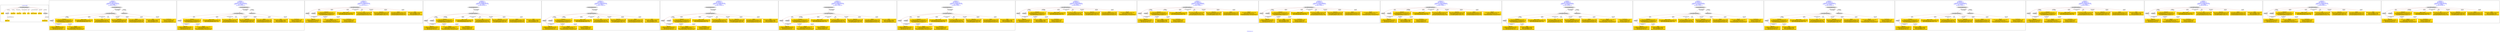 digraph n0 {
fontcolor="blue"
remincross="true"
label="s29-gilcrease.csv"
subgraph cluster_0 {
label="1-correct model"
n2[style="filled",color="white",fillcolor="lightgray",label="CulturalHeritageObject1"];
n3[shape="plaintext",style="filled",fillcolor="gold",label="Dated"];
n4[style="filled",color="white",fillcolor="lightgray",label="Person1"];
n5[shape="plaintext",style="filled",fillcolor="gold",label="Description"];
n6[shape="plaintext",style="filled",fillcolor="gold",label="Dimensions"];
n7[shape="plaintext",style="filled",fillcolor="gold",label="Medium"];
n8[shape="plaintext",style="filled",fillcolor="gold",label="Title"];
n9[shape="plaintext",style="filled",fillcolor="gold",label="Object Number"];
n10[shape="plaintext",style="filled",fillcolor="gold",label="ObjectID"];
n11[style="filled",color="white",fillcolor="lightgray",label="Concept1"];
n12[shape="plaintext",style="filled",fillcolor="gold",label="Alpha Sort"];
n13[shape="plaintext",style="filled",fillcolor="gold",label="Classification"];
}
subgraph cluster_1 {
label="candidate 0\nlink coherence:1.0\nnode coherence:1.0\nconfidence:0.4680115019920293\nmapping score:0.6004482784417875\ncost:11.99965\n-precision:0.67-recall:0.73"
n15[style="filled",color="white",fillcolor="lightgray",label="CulturalHeritageObject1"];
n16[style="filled",color="white",fillcolor="lightgray",label="Person1"];
n17[style="filled",color="white",fillcolor="lightgray",label="EuropeanaAggregation1"];
n18[style="filled",color="white",fillcolor="lightgray",label="WebResource1"];
n19[shape="plaintext",style="filled",fillcolor="gold",label="Dimensions\n[CulturalHeritageObject,extent,0.673]\n[CulturalHeritageObject,accessionNumber,0.157]\n[CulturalHeritageObject,description,0.101]\n[CulturalHeritageObject,medium,0.07]"];
n20[shape="plaintext",style="filled",fillcolor="gold",label="Object Number\n[CulturalHeritageObject,accessionNumber,0.548]\n[CulturalHeritageObject,extent,0.313]\n[Person,biographicalInformation,0.138]"];
n21[shape="plaintext",style="filled",fillcolor="gold",label="Alpha Sort\n[Person,nameOfThePerson,0.491]\n[CulturalHeritageObject,provenance,0.175]\n[Document,classLink,0.173]\n[CulturalHeritageObject,description,0.162]"];
n22[shape="plaintext",style="filled",fillcolor="gold",label="Title\n[CulturalHeritageObject,description,0.393]\n[CulturalHeritageObject,title,0.281]\n[Person,biographicalInformation,0.245]\n[CulturalHeritageObject,provenance,0.082]"];
n23[shape="plaintext",style="filled",fillcolor="gold",label="Description\n[CulturalHeritageObject,description,0.433]\n[Person,biographicalInformation,0.241]\n[CulturalHeritageObject,title,0.208]\n[CulturalHeritageObject,medium,0.118]"];
n24[shape="plaintext",style="filled",fillcolor="gold",label="ObjectID\n[CulturalHeritageObject,created,0.394]\n[Person,dateOfDeath,0.274]\n[CulturalHeritageObject,accessionNumber,0.24]\n[CulturalHeritageObject,description,0.092]"];
n25[shape="plaintext",style="filled",fillcolor="gold",label="Classification\n[WebResource,classLink,0.339]\n[Concept,prefLabel,0.236]\n[Document,classLink,0.221]\n[Person,biographicalInformation,0.204]"];
n26[shape="plaintext",style="filled",fillcolor="gold",label="Medium\n[CulturalHeritageObject,medium,0.784]\n[CulturalHeritageObject,description,0.101]\n[Person,biographicalInformation,0.06]\n[CulturalHeritageObject,provenance,0.055]"];
n27[shape="plaintext",style="filled",fillcolor="gold",label="Dated\n[CulturalHeritageObject,created,0.39]\n[Person,dateOfBirth,0.269]\n[Person,dateOfDeath,0.249]\n[Person,biographicalInformation,0.093]"];
}
subgraph cluster_2 {
label="candidate 1\nlink coherence:1.0\nnode coherence:1.0\nconfidence:0.4680115019920293\nmapping score:0.6004482784417875\ncost:11.99978\n-precision:0.58-recall:0.64"
n29[style="filled",color="white",fillcolor="lightgray",label="CulturalHeritageObject1"];
n30[style="filled",color="white",fillcolor="lightgray",label="Person2"];
n31[style="filled",color="white",fillcolor="lightgray",label="EuropeanaAggregation1"];
n32[style="filled",color="white",fillcolor="lightgray",label="WebResource1"];
n33[shape="plaintext",style="filled",fillcolor="gold",label="Dimensions\n[CulturalHeritageObject,extent,0.673]\n[CulturalHeritageObject,accessionNumber,0.157]\n[CulturalHeritageObject,description,0.101]\n[CulturalHeritageObject,medium,0.07]"];
n34[shape="plaintext",style="filled",fillcolor="gold",label="Object Number\n[CulturalHeritageObject,accessionNumber,0.548]\n[CulturalHeritageObject,extent,0.313]\n[Person,biographicalInformation,0.138]"];
n35[shape="plaintext",style="filled",fillcolor="gold",label="Title\n[CulturalHeritageObject,description,0.393]\n[CulturalHeritageObject,title,0.281]\n[Person,biographicalInformation,0.245]\n[CulturalHeritageObject,provenance,0.082]"];
n36[shape="plaintext",style="filled",fillcolor="gold",label="Description\n[CulturalHeritageObject,description,0.433]\n[Person,biographicalInformation,0.241]\n[CulturalHeritageObject,title,0.208]\n[CulturalHeritageObject,medium,0.118]"];
n37[shape="plaintext",style="filled",fillcolor="gold",label="Alpha Sort\n[Person,nameOfThePerson,0.491]\n[CulturalHeritageObject,provenance,0.175]\n[Document,classLink,0.173]\n[CulturalHeritageObject,description,0.162]"];
n38[shape="plaintext",style="filled",fillcolor="gold",label="ObjectID\n[CulturalHeritageObject,created,0.394]\n[Person,dateOfDeath,0.274]\n[CulturalHeritageObject,accessionNumber,0.24]\n[CulturalHeritageObject,description,0.092]"];
n39[shape="plaintext",style="filled",fillcolor="gold",label="Classification\n[WebResource,classLink,0.339]\n[Concept,prefLabel,0.236]\n[Document,classLink,0.221]\n[Person,biographicalInformation,0.204]"];
n40[shape="plaintext",style="filled",fillcolor="gold",label="Medium\n[CulturalHeritageObject,medium,0.784]\n[CulturalHeritageObject,description,0.101]\n[Person,biographicalInformation,0.06]\n[CulturalHeritageObject,provenance,0.055]"];
n41[shape="plaintext",style="filled",fillcolor="gold",label="Dated\n[CulturalHeritageObject,created,0.39]\n[Person,dateOfBirth,0.269]\n[Person,dateOfDeath,0.249]\n[Person,biographicalInformation,0.093]"];
}
subgraph cluster_3 {
label="candidate 10\nlink coherence:1.0\nnode coherence:1.0\nconfidence:0.4565686179397938\nmapping score:0.596633983757709\ncost:11.0\n-precision:0.73-recall:0.73"
n43[style="filled",color="white",fillcolor="lightgray",label="CulturalHeritageObject1"];
n44[style="filled",color="white",fillcolor="lightgray",label="Person2"];
n45[style="filled",color="white",fillcolor="lightgray",label="Concept2"];
n46[shape="plaintext",style="filled",fillcolor="gold",label="Dimensions\n[CulturalHeritageObject,extent,0.673]\n[CulturalHeritageObject,accessionNumber,0.157]\n[CulturalHeritageObject,description,0.101]\n[CulturalHeritageObject,medium,0.07]"];
n47[shape="plaintext",style="filled",fillcolor="gold",label="Object Number\n[CulturalHeritageObject,accessionNumber,0.548]\n[CulturalHeritageObject,extent,0.313]\n[Person,biographicalInformation,0.138]"];
n48[shape="plaintext",style="filled",fillcolor="gold",label="Title\n[CulturalHeritageObject,description,0.393]\n[CulturalHeritageObject,title,0.281]\n[Person,biographicalInformation,0.245]\n[CulturalHeritageObject,provenance,0.082]"];
n49[shape="plaintext",style="filled",fillcolor="gold",label="Description\n[CulturalHeritageObject,description,0.433]\n[Person,biographicalInformation,0.241]\n[CulturalHeritageObject,title,0.208]\n[CulturalHeritageObject,medium,0.118]"];
n50[shape="plaintext",style="filled",fillcolor="gold",label="Alpha Sort\n[Person,nameOfThePerson,0.491]\n[CulturalHeritageObject,provenance,0.175]\n[Document,classLink,0.173]\n[CulturalHeritageObject,description,0.162]"];
n51[shape="plaintext",style="filled",fillcolor="gold",label="ObjectID\n[CulturalHeritageObject,created,0.394]\n[Person,dateOfDeath,0.274]\n[CulturalHeritageObject,accessionNumber,0.24]\n[CulturalHeritageObject,description,0.092]"];
n52[shape="plaintext",style="filled",fillcolor="gold",label="Medium\n[CulturalHeritageObject,medium,0.784]\n[CulturalHeritageObject,description,0.101]\n[Person,biographicalInformation,0.06]\n[CulturalHeritageObject,provenance,0.055]"];
n53[shape="plaintext",style="filled",fillcolor="gold",label="Dated\n[CulturalHeritageObject,created,0.39]\n[Person,dateOfBirth,0.269]\n[Person,dateOfDeath,0.249]\n[Person,biographicalInformation,0.093]"];
n54[shape="plaintext",style="filled",fillcolor="gold",label="Classification\n[WebResource,classLink,0.339]\n[Concept,prefLabel,0.236]\n[Document,classLink,0.221]\n[Person,biographicalInformation,0.204]"];
}
subgraph cluster_4 {
label="candidate 11\nlink coherence:1.0\nnode coherence:1.0\nconfidence:0.4565686179397938\nmapping score:0.596633983757709\ncost:11.99972\n-precision:0.83-recall:0.91"
n56[style="filled",color="white",fillcolor="lightgray",label="CulturalHeritageObject1"];
n57[style="filled",color="white",fillcolor="lightgray",label="Person1"];
n58[style="filled",color="white",fillcolor="lightgray",label="Concept1"];
n59[style="filled",color="white",fillcolor="lightgray",label="EuropeanaAggregation1"];
n60[shape="plaintext",style="filled",fillcolor="gold",label="Dimensions\n[CulturalHeritageObject,extent,0.673]\n[CulturalHeritageObject,accessionNumber,0.157]\n[CulturalHeritageObject,description,0.101]\n[CulturalHeritageObject,medium,0.07]"];
n61[shape="plaintext",style="filled",fillcolor="gold",label="Object Number\n[CulturalHeritageObject,accessionNumber,0.548]\n[CulturalHeritageObject,extent,0.313]\n[Person,biographicalInformation,0.138]"];
n62[shape="plaintext",style="filled",fillcolor="gold",label="Classification\n[WebResource,classLink,0.339]\n[Concept,prefLabel,0.236]\n[Document,classLink,0.221]\n[Person,biographicalInformation,0.204]"];
n63[shape="plaintext",style="filled",fillcolor="gold",label="Alpha Sort\n[Person,nameOfThePerson,0.491]\n[CulturalHeritageObject,provenance,0.175]\n[Document,classLink,0.173]\n[CulturalHeritageObject,description,0.162]"];
n64[shape="plaintext",style="filled",fillcolor="gold",label="Title\n[CulturalHeritageObject,description,0.393]\n[CulturalHeritageObject,title,0.281]\n[Person,biographicalInformation,0.245]\n[CulturalHeritageObject,provenance,0.082]"];
n65[shape="plaintext",style="filled",fillcolor="gold",label="Description\n[CulturalHeritageObject,description,0.433]\n[Person,biographicalInformation,0.241]\n[CulturalHeritageObject,title,0.208]\n[CulturalHeritageObject,medium,0.118]"];
n66[shape="plaintext",style="filled",fillcolor="gold",label="ObjectID\n[CulturalHeritageObject,created,0.394]\n[Person,dateOfDeath,0.274]\n[CulturalHeritageObject,accessionNumber,0.24]\n[CulturalHeritageObject,description,0.092]"];
n67[shape="plaintext",style="filled",fillcolor="gold",label="Medium\n[CulturalHeritageObject,medium,0.784]\n[CulturalHeritageObject,description,0.101]\n[Person,biographicalInformation,0.06]\n[CulturalHeritageObject,provenance,0.055]"];
n68[shape="plaintext",style="filled",fillcolor="gold",label="Dated\n[CulturalHeritageObject,created,0.39]\n[Person,dateOfBirth,0.269]\n[Person,dateOfDeath,0.249]\n[Person,biographicalInformation,0.093]"];
}
subgraph cluster_5 {
label="candidate 12\nlink coherence:1.0\nnode coherence:1.0\nconfidence:0.4565686179397938\nmapping score:0.596633983757709\ncost:11.99974\n-precision:0.75-recall:0.82"
n70[style="filled",color="white",fillcolor="lightgray",label="CulturalHeritageObject1"];
n71[style="filled",color="white",fillcolor="lightgray",label="Person1"];
n72[style="filled",color="white",fillcolor="lightgray",label="Concept1"];
n73[style="filled",color="white",fillcolor="lightgray",label="EuropeanaAggregation1"];
n74[shape="plaintext",style="filled",fillcolor="gold",label="Dimensions\n[CulturalHeritageObject,extent,0.673]\n[CulturalHeritageObject,accessionNumber,0.157]\n[CulturalHeritageObject,description,0.101]\n[CulturalHeritageObject,medium,0.07]"];
n75[shape="plaintext",style="filled",fillcolor="gold",label="Object Number\n[CulturalHeritageObject,accessionNumber,0.548]\n[CulturalHeritageObject,extent,0.313]\n[Person,biographicalInformation,0.138]"];
n76[shape="plaintext",style="filled",fillcolor="gold",label="Classification\n[WebResource,classLink,0.339]\n[Concept,prefLabel,0.236]\n[Document,classLink,0.221]\n[Person,biographicalInformation,0.204]"];
n77[shape="plaintext",style="filled",fillcolor="gold",label="Alpha Sort\n[Person,nameOfThePerson,0.491]\n[CulturalHeritageObject,provenance,0.175]\n[Document,classLink,0.173]\n[CulturalHeritageObject,description,0.162]"];
n78[shape="plaintext",style="filled",fillcolor="gold",label="Title\n[CulturalHeritageObject,description,0.393]\n[CulturalHeritageObject,title,0.281]\n[Person,biographicalInformation,0.245]\n[CulturalHeritageObject,provenance,0.082]"];
n79[shape="plaintext",style="filled",fillcolor="gold",label="Description\n[CulturalHeritageObject,description,0.433]\n[Person,biographicalInformation,0.241]\n[CulturalHeritageObject,title,0.208]\n[CulturalHeritageObject,medium,0.118]"];
n80[shape="plaintext",style="filled",fillcolor="gold",label="ObjectID\n[CulturalHeritageObject,created,0.394]\n[Person,dateOfDeath,0.274]\n[CulturalHeritageObject,accessionNumber,0.24]\n[CulturalHeritageObject,description,0.092]"];
n81[shape="plaintext",style="filled",fillcolor="gold",label="Medium\n[CulturalHeritageObject,medium,0.784]\n[CulturalHeritageObject,description,0.101]\n[Person,biographicalInformation,0.06]\n[CulturalHeritageObject,provenance,0.055]"];
n82[shape="plaintext",style="filled",fillcolor="gold",label="Dated\n[CulturalHeritageObject,created,0.39]\n[Person,dateOfBirth,0.269]\n[Person,dateOfDeath,0.249]\n[Person,biographicalInformation,0.093]"];
}
subgraph cluster_6 {
label="candidate 13\nlink coherence:1.0\nnode coherence:1.0\nconfidence:0.4565686179397938\nmapping score:0.596633983757709\ncost:11.99976\n-precision:0.75-recall:0.82"
n84[style="filled",color="white",fillcolor="lightgray",label="CulturalHeritageObject1"];
n85[style="filled",color="white",fillcolor="lightgray",label="Person1"];
n86[style="filled",color="white",fillcolor="lightgray",label="Concept2"];
n87[style="filled",color="white",fillcolor="lightgray",label="EuropeanaAggregation1"];
n88[shape="plaintext",style="filled",fillcolor="gold",label="Dimensions\n[CulturalHeritageObject,extent,0.673]\n[CulturalHeritageObject,accessionNumber,0.157]\n[CulturalHeritageObject,description,0.101]\n[CulturalHeritageObject,medium,0.07]"];
n89[shape="plaintext",style="filled",fillcolor="gold",label="Object Number\n[CulturalHeritageObject,accessionNumber,0.548]\n[CulturalHeritageObject,extent,0.313]\n[Person,biographicalInformation,0.138]"];
n90[shape="plaintext",style="filled",fillcolor="gold",label="Alpha Sort\n[Person,nameOfThePerson,0.491]\n[CulturalHeritageObject,provenance,0.175]\n[Document,classLink,0.173]\n[CulturalHeritageObject,description,0.162]"];
n91[shape="plaintext",style="filled",fillcolor="gold",label="Title\n[CulturalHeritageObject,description,0.393]\n[CulturalHeritageObject,title,0.281]\n[Person,biographicalInformation,0.245]\n[CulturalHeritageObject,provenance,0.082]"];
n92[shape="plaintext",style="filled",fillcolor="gold",label="Description\n[CulturalHeritageObject,description,0.433]\n[Person,biographicalInformation,0.241]\n[CulturalHeritageObject,title,0.208]\n[CulturalHeritageObject,medium,0.118]"];
n93[shape="plaintext",style="filled",fillcolor="gold",label="ObjectID\n[CulturalHeritageObject,created,0.394]\n[Person,dateOfDeath,0.274]\n[CulturalHeritageObject,accessionNumber,0.24]\n[CulturalHeritageObject,description,0.092]"];
n94[shape="plaintext",style="filled",fillcolor="gold",label="Medium\n[CulturalHeritageObject,medium,0.784]\n[CulturalHeritageObject,description,0.101]\n[Person,biographicalInformation,0.06]\n[CulturalHeritageObject,provenance,0.055]"];
n95[shape="plaintext",style="filled",fillcolor="gold",label="Dated\n[CulturalHeritageObject,created,0.39]\n[Person,dateOfBirth,0.269]\n[Person,dateOfDeath,0.249]\n[Person,biographicalInformation,0.093]"];
n96[shape="plaintext",style="filled",fillcolor="gold",label="Classification\n[WebResource,classLink,0.339]\n[Concept,prefLabel,0.236]\n[Document,classLink,0.221]\n[Person,biographicalInformation,0.204]"];
}
subgraph cluster_7 {
label="candidate 14\nlink coherence:1.0\nnode coherence:1.0\nconfidence:0.4565686179397938\nmapping score:0.596633983757709\ncost:11.99985\n-precision:0.75-recall:0.82"
n98[style="filled",color="white",fillcolor="lightgray",label="CulturalHeritageObject1"];
n99[style="filled",color="white",fillcolor="lightgray",label="Person2"];
n100[style="filled",color="white",fillcolor="lightgray",label="Concept1"];
n101[style="filled",color="white",fillcolor="lightgray",label="EuropeanaAggregation1"];
n102[shape="plaintext",style="filled",fillcolor="gold",label="Dimensions\n[CulturalHeritageObject,extent,0.673]\n[CulturalHeritageObject,accessionNumber,0.157]\n[CulturalHeritageObject,description,0.101]\n[CulturalHeritageObject,medium,0.07]"];
n103[shape="plaintext",style="filled",fillcolor="gold",label="Object Number\n[CulturalHeritageObject,accessionNumber,0.548]\n[CulturalHeritageObject,extent,0.313]\n[Person,biographicalInformation,0.138]"];
n104[shape="plaintext",style="filled",fillcolor="gold",label="Classification\n[WebResource,classLink,0.339]\n[Concept,prefLabel,0.236]\n[Document,classLink,0.221]\n[Person,biographicalInformation,0.204]"];
n105[shape="plaintext",style="filled",fillcolor="gold",label="Title\n[CulturalHeritageObject,description,0.393]\n[CulturalHeritageObject,title,0.281]\n[Person,biographicalInformation,0.245]\n[CulturalHeritageObject,provenance,0.082]"];
n106[shape="plaintext",style="filled",fillcolor="gold",label="Description\n[CulturalHeritageObject,description,0.433]\n[Person,biographicalInformation,0.241]\n[CulturalHeritageObject,title,0.208]\n[CulturalHeritageObject,medium,0.118]"];
n107[shape="plaintext",style="filled",fillcolor="gold",label="Alpha Sort\n[Person,nameOfThePerson,0.491]\n[CulturalHeritageObject,provenance,0.175]\n[Document,classLink,0.173]\n[CulturalHeritageObject,description,0.162]"];
n108[shape="plaintext",style="filled",fillcolor="gold",label="ObjectID\n[CulturalHeritageObject,created,0.394]\n[Person,dateOfDeath,0.274]\n[CulturalHeritageObject,accessionNumber,0.24]\n[CulturalHeritageObject,description,0.092]"];
n109[shape="plaintext",style="filled",fillcolor="gold",label="Medium\n[CulturalHeritageObject,medium,0.784]\n[CulturalHeritageObject,description,0.101]\n[Person,biographicalInformation,0.06]\n[CulturalHeritageObject,provenance,0.055]"];
n110[shape="plaintext",style="filled",fillcolor="gold",label="Dated\n[CulturalHeritageObject,created,0.39]\n[Person,dateOfBirth,0.269]\n[Person,dateOfDeath,0.249]\n[Person,biographicalInformation,0.093]"];
}
subgraph cluster_8 {
label="candidate 15\nlink coherence:1.0\nnode coherence:1.0\nconfidence:0.4565686179397938\nmapping score:0.596633983757709\ncost:11.99989\n-precision:0.67-recall:0.73"
n112[style="filled",color="white",fillcolor="lightgray",label="CulturalHeritageObject1"];
n113[style="filled",color="white",fillcolor="lightgray",label="Person2"];
n114[style="filled",color="white",fillcolor="lightgray",label="Concept2"];
n115[style="filled",color="white",fillcolor="lightgray",label="EuropeanaAggregation1"];
n116[shape="plaintext",style="filled",fillcolor="gold",label="Dimensions\n[CulturalHeritageObject,extent,0.673]\n[CulturalHeritageObject,accessionNumber,0.157]\n[CulturalHeritageObject,description,0.101]\n[CulturalHeritageObject,medium,0.07]"];
n117[shape="plaintext",style="filled",fillcolor="gold",label="Object Number\n[CulturalHeritageObject,accessionNumber,0.548]\n[CulturalHeritageObject,extent,0.313]\n[Person,biographicalInformation,0.138]"];
n118[shape="plaintext",style="filled",fillcolor="gold",label="Title\n[CulturalHeritageObject,description,0.393]\n[CulturalHeritageObject,title,0.281]\n[Person,biographicalInformation,0.245]\n[CulturalHeritageObject,provenance,0.082]"];
n119[shape="plaintext",style="filled",fillcolor="gold",label="Description\n[CulturalHeritageObject,description,0.433]\n[Person,biographicalInformation,0.241]\n[CulturalHeritageObject,title,0.208]\n[CulturalHeritageObject,medium,0.118]"];
n120[shape="plaintext",style="filled",fillcolor="gold",label="Alpha Sort\n[Person,nameOfThePerson,0.491]\n[CulturalHeritageObject,provenance,0.175]\n[Document,classLink,0.173]\n[CulturalHeritageObject,description,0.162]"];
n121[shape="plaintext",style="filled",fillcolor="gold",label="ObjectID\n[CulturalHeritageObject,created,0.394]\n[Person,dateOfDeath,0.274]\n[CulturalHeritageObject,accessionNumber,0.24]\n[CulturalHeritageObject,description,0.092]"];
n122[shape="plaintext",style="filled",fillcolor="gold",label="Medium\n[CulturalHeritageObject,medium,0.784]\n[CulturalHeritageObject,description,0.101]\n[Person,biographicalInformation,0.06]\n[CulturalHeritageObject,provenance,0.055]"];
n123[shape="plaintext",style="filled",fillcolor="gold",label="Dated\n[CulturalHeritageObject,created,0.39]\n[Person,dateOfBirth,0.269]\n[Person,dateOfDeath,0.249]\n[Person,biographicalInformation,0.093]"];
n124[shape="plaintext",style="filled",fillcolor="gold",label="Classification\n[WebResource,classLink,0.339]\n[Concept,prefLabel,0.236]\n[Document,classLink,0.221]\n[Person,biographicalInformation,0.204]"];
}
subgraph cluster_9 {
label="candidate 16\nlink coherence:1.0\nnode coherence:1.0\nconfidence:0.45650387968960476\nmapping score:0.5966124043409794\ncost:10.99983\n-precision:0.82-recall:0.82"
n126[style="filled",color="white",fillcolor="lightgray",label="CulturalHeritageObject1"];
n127[style="filled",color="white",fillcolor="lightgray",label="Person1"];
n128[style="filled",color="white",fillcolor="lightgray",label="Concept1"];
n129[shape="plaintext",style="filled",fillcolor="gold",label="Dimensions\n[CulturalHeritageObject,extent,0.673]\n[CulturalHeritageObject,accessionNumber,0.157]\n[CulturalHeritageObject,description,0.101]\n[CulturalHeritageObject,medium,0.07]"];
n130[shape="plaintext",style="filled",fillcolor="gold",label="Object Number\n[CulturalHeritageObject,accessionNumber,0.548]\n[CulturalHeritageObject,extent,0.313]\n[Person,biographicalInformation,0.138]"];
n131[shape="plaintext",style="filled",fillcolor="gold",label="Classification\n[WebResource,classLink,0.339]\n[Concept,prefLabel,0.236]\n[Document,classLink,0.221]\n[Person,biographicalInformation,0.204]"];
n132[shape="plaintext",style="filled",fillcolor="gold",label="Alpha Sort\n[Person,nameOfThePerson,0.491]\n[CulturalHeritageObject,provenance,0.175]\n[Document,classLink,0.173]\n[CulturalHeritageObject,description,0.162]"];
n133[shape="plaintext",style="filled",fillcolor="gold",label="Title\n[CulturalHeritageObject,description,0.393]\n[CulturalHeritageObject,title,0.281]\n[Person,biographicalInformation,0.245]\n[CulturalHeritageObject,provenance,0.082]"];
n134[shape="plaintext",style="filled",fillcolor="gold",label="Dated\n[CulturalHeritageObject,created,0.39]\n[Person,dateOfBirth,0.269]\n[Person,dateOfDeath,0.249]\n[Person,biographicalInformation,0.093]"];
n135[shape="plaintext",style="filled",fillcolor="gold",label="Description\n[CulturalHeritageObject,description,0.433]\n[Person,biographicalInformation,0.241]\n[CulturalHeritageObject,title,0.208]\n[CulturalHeritageObject,medium,0.118]"];
n136[shape="plaintext",style="filled",fillcolor="gold",label="Medium\n[CulturalHeritageObject,medium,0.784]\n[CulturalHeritageObject,description,0.101]\n[Person,biographicalInformation,0.06]\n[CulturalHeritageObject,provenance,0.055]"];
n137[shape="plaintext",style="filled",fillcolor="gold",label="ObjectID\n[CulturalHeritageObject,created,0.394]\n[Person,dateOfDeath,0.274]\n[CulturalHeritageObject,accessionNumber,0.24]\n[CulturalHeritageObject,description,0.092]"];
}
subgraph cluster_10 {
label="candidate 17\nlink coherence:1.0\nnode coherence:1.0\nconfidence:0.45650387968960476\nmapping score:0.5966124043409794\ncost:10.99985\n-precision:0.73-recall:0.73"
n139[style="filled",color="white",fillcolor="lightgray",label="CulturalHeritageObject1"];
n140[style="filled",color="white",fillcolor="lightgray",label="Person1"];
n141[style="filled",color="white",fillcolor="lightgray",label="Concept1"];
n142[shape="plaintext",style="filled",fillcolor="gold",label="Dimensions\n[CulturalHeritageObject,extent,0.673]\n[CulturalHeritageObject,accessionNumber,0.157]\n[CulturalHeritageObject,description,0.101]\n[CulturalHeritageObject,medium,0.07]"];
n143[shape="plaintext",style="filled",fillcolor="gold",label="Object Number\n[CulturalHeritageObject,accessionNumber,0.548]\n[CulturalHeritageObject,extent,0.313]\n[Person,biographicalInformation,0.138]"];
n144[shape="plaintext",style="filled",fillcolor="gold",label="Classification\n[WebResource,classLink,0.339]\n[Concept,prefLabel,0.236]\n[Document,classLink,0.221]\n[Person,biographicalInformation,0.204]"];
n145[shape="plaintext",style="filled",fillcolor="gold",label="Alpha Sort\n[Person,nameOfThePerson,0.491]\n[CulturalHeritageObject,provenance,0.175]\n[Document,classLink,0.173]\n[CulturalHeritageObject,description,0.162]"];
n146[shape="plaintext",style="filled",fillcolor="gold",label="Title\n[CulturalHeritageObject,description,0.393]\n[CulturalHeritageObject,title,0.281]\n[Person,biographicalInformation,0.245]\n[CulturalHeritageObject,provenance,0.082]"];
n147[shape="plaintext",style="filled",fillcolor="gold",label="Dated\n[CulturalHeritageObject,created,0.39]\n[Person,dateOfBirth,0.269]\n[Person,dateOfDeath,0.249]\n[Person,biographicalInformation,0.093]"];
n148[shape="plaintext",style="filled",fillcolor="gold",label="Description\n[CulturalHeritageObject,description,0.433]\n[Person,biographicalInformation,0.241]\n[CulturalHeritageObject,title,0.208]\n[CulturalHeritageObject,medium,0.118]"];
n149[shape="plaintext",style="filled",fillcolor="gold",label="Medium\n[CulturalHeritageObject,medium,0.784]\n[CulturalHeritageObject,description,0.101]\n[Person,biographicalInformation,0.06]\n[CulturalHeritageObject,provenance,0.055]"];
n150[shape="plaintext",style="filled",fillcolor="gold",label="ObjectID\n[CulturalHeritageObject,created,0.394]\n[Person,dateOfDeath,0.274]\n[CulturalHeritageObject,accessionNumber,0.24]\n[CulturalHeritageObject,description,0.092]"];
}
subgraph cluster_11 {
label="candidate 18\nlink coherence:1.0\nnode coherence:1.0\nconfidence:0.45650387968960476\nmapping score:0.5966124043409794\ncost:10.99987\n-precision:0.73-recall:0.73"
n152[style="filled",color="white",fillcolor="lightgray",label="CulturalHeritageObject1"];
n153[style="filled",color="white",fillcolor="lightgray",label="Person1"];
n154[style="filled",color="white",fillcolor="lightgray",label="Concept2"];
n155[shape="plaintext",style="filled",fillcolor="gold",label="Dimensions\n[CulturalHeritageObject,extent,0.673]\n[CulturalHeritageObject,accessionNumber,0.157]\n[CulturalHeritageObject,description,0.101]\n[CulturalHeritageObject,medium,0.07]"];
n156[shape="plaintext",style="filled",fillcolor="gold",label="Object Number\n[CulturalHeritageObject,accessionNumber,0.548]\n[CulturalHeritageObject,extent,0.313]\n[Person,biographicalInformation,0.138]"];
n157[shape="plaintext",style="filled",fillcolor="gold",label="Alpha Sort\n[Person,nameOfThePerson,0.491]\n[CulturalHeritageObject,provenance,0.175]\n[Document,classLink,0.173]\n[CulturalHeritageObject,description,0.162]"];
n158[shape="plaintext",style="filled",fillcolor="gold",label="Title\n[CulturalHeritageObject,description,0.393]\n[CulturalHeritageObject,title,0.281]\n[Person,biographicalInformation,0.245]\n[CulturalHeritageObject,provenance,0.082]"];
n159[shape="plaintext",style="filled",fillcolor="gold",label="Dated\n[CulturalHeritageObject,created,0.39]\n[Person,dateOfBirth,0.269]\n[Person,dateOfDeath,0.249]\n[Person,biographicalInformation,0.093]"];
n160[shape="plaintext",style="filled",fillcolor="gold",label="Description\n[CulturalHeritageObject,description,0.433]\n[Person,biographicalInformation,0.241]\n[CulturalHeritageObject,title,0.208]\n[CulturalHeritageObject,medium,0.118]"];
n161[shape="plaintext",style="filled",fillcolor="gold",label="Medium\n[CulturalHeritageObject,medium,0.784]\n[CulturalHeritageObject,description,0.101]\n[Person,biographicalInformation,0.06]\n[CulturalHeritageObject,provenance,0.055]"];
n162[shape="plaintext",style="filled",fillcolor="gold",label="ObjectID\n[CulturalHeritageObject,created,0.394]\n[Person,dateOfDeath,0.274]\n[CulturalHeritageObject,accessionNumber,0.24]\n[CulturalHeritageObject,description,0.092]"];
n163[shape="plaintext",style="filled",fillcolor="gold",label="Classification\n[WebResource,classLink,0.339]\n[Concept,prefLabel,0.236]\n[Document,classLink,0.221]\n[Person,biographicalInformation,0.204]"];
}
subgraph cluster_12 {
label="candidate 19\nlink coherence:1.0\nnode coherence:1.0\nconfidence:0.45650387968960476\nmapping score:0.5966124043409794\ncost:10.99996\n-precision:0.73-recall:0.73"
n165[style="filled",color="white",fillcolor="lightgray",label="CulturalHeritageObject1"];
n166[style="filled",color="white",fillcolor="lightgray",label="Person2"];
n167[style="filled",color="white",fillcolor="lightgray",label="Concept1"];
n168[shape="plaintext",style="filled",fillcolor="gold",label="Dimensions\n[CulturalHeritageObject,extent,0.673]\n[CulturalHeritageObject,accessionNumber,0.157]\n[CulturalHeritageObject,description,0.101]\n[CulturalHeritageObject,medium,0.07]"];
n169[shape="plaintext",style="filled",fillcolor="gold",label="Object Number\n[CulturalHeritageObject,accessionNumber,0.548]\n[CulturalHeritageObject,extent,0.313]\n[Person,biographicalInformation,0.138]"];
n170[shape="plaintext",style="filled",fillcolor="gold",label="Classification\n[WebResource,classLink,0.339]\n[Concept,prefLabel,0.236]\n[Document,classLink,0.221]\n[Person,biographicalInformation,0.204]"];
n171[shape="plaintext",style="filled",fillcolor="gold",label="Title\n[CulturalHeritageObject,description,0.393]\n[CulturalHeritageObject,title,0.281]\n[Person,biographicalInformation,0.245]\n[CulturalHeritageObject,provenance,0.082]"];
n172[shape="plaintext",style="filled",fillcolor="gold",label="Description\n[CulturalHeritageObject,description,0.433]\n[Person,biographicalInformation,0.241]\n[CulturalHeritageObject,title,0.208]\n[CulturalHeritageObject,medium,0.118]"];
n173[shape="plaintext",style="filled",fillcolor="gold",label="Alpha Sort\n[Person,nameOfThePerson,0.491]\n[CulturalHeritageObject,provenance,0.175]\n[Document,classLink,0.173]\n[CulturalHeritageObject,description,0.162]"];
n174[shape="plaintext",style="filled",fillcolor="gold",label="Dated\n[CulturalHeritageObject,created,0.39]\n[Person,dateOfBirth,0.269]\n[Person,dateOfDeath,0.249]\n[Person,biographicalInformation,0.093]"];
n175[shape="plaintext",style="filled",fillcolor="gold",label="Medium\n[CulturalHeritageObject,medium,0.784]\n[CulturalHeritageObject,description,0.101]\n[Person,biographicalInformation,0.06]\n[CulturalHeritageObject,provenance,0.055]"];
n176[shape="plaintext",style="filled",fillcolor="gold",label="ObjectID\n[CulturalHeritageObject,created,0.394]\n[Person,dateOfDeath,0.274]\n[CulturalHeritageObject,accessionNumber,0.24]\n[CulturalHeritageObject,description,0.092]"];
}
subgraph cluster_13 {
label="candidate 2\nlink coherence:1.0\nnode coherence:1.0\nconfidence:0.46794676374184024\nmapping score:0.6004266990250579\ncost:11.99965\n-precision:0.58-recall:0.64"
n178[style="filled",color="white",fillcolor="lightgray",label="CulturalHeritageObject1"];
n179[style="filled",color="white",fillcolor="lightgray",label="Person1"];
n180[style="filled",color="white",fillcolor="lightgray",label="EuropeanaAggregation1"];
n181[style="filled",color="white",fillcolor="lightgray",label="WebResource1"];
n182[shape="plaintext",style="filled",fillcolor="gold",label="Dimensions\n[CulturalHeritageObject,extent,0.673]\n[CulturalHeritageObject,accessionNumber,0.157]\n[CulturalHeritageObject,description,0.101]\n[CulturalHeritageObject,medium,0.07]"];
n183[shape="plaintext",style="filled",fillcolor="gold",label="Object Number\n[CulturalHeritageObject,accessionNumber,0.548]\n[CulturalHeritageObject,extent,0.313]\n[Person,biographicalInformation,0.138]"];
n184[shape="plaintext",style="filled",fillcolor="gold",label="Alpha Sort\n[Person,nameOfThePerson,0.491]\n[CulturalHeritageObject,provenance,0.175]\n[Document,classLink,0.173]\n[CulturalHeritageObject,description,0.162]"];
n185[shape="plaintext",style="filled",fillcolor="gold",label="Title\n[CulturalHeritageObject,description,0.393]\n[CulturalHeritageObject,title,0.281]\n[Person,biographicalInformation,0.245]\n[CulturalHeritageObject,provenance,0.082]"];
n186[shape="plaintext",style="filled",fillcolor="gold",label="Dated\n[CulturalHeritageObject,created,0.39]\n[Person,dateOfBirth,0.269]\n[Person,dateOfDeath,0.249]\n[Person,biographicalInformation,0.093]"];
n187[shape="plaintext",style="filled",fillcolor="gold",label="Description\n[CulturalHeritageObject,description,0.433]\n[Person,biographicalInformation,0.241]\n[CulturalHeritageObject,title,0.208]\n[CulturalHeritageObject,medium,0.118]"];
n188[shape="plaintext",style="filled",fillcolor="gold",label="Classification\n[WebResource,classLink,0.339]\n[Concept,prefLabel,0.236]\n[Document,classLink,0.221]\n[Person,biographicalInformation,0.204]"];
n189[shape="plaintext",style="filled",fillcolor="gold",label="Medium\n[CulturalHeritageObject,medium,0.784]\n[CulturalHeritageObject,description,0.101]\n[Person,biographicalInformation,0.06]\n[CulturalHeritageObject,provenance,0.055]"];
n190[shape="plaintext",style="filled",fillcolor="gold",label="ObjectID\n[CulturalHeritageObject,created,0.394]\n[Person,dateOfDeath,0.274]\n[CulturalHeritageObject,accessionNumber,0.24]\n[CulturalHeritageObject,description,0.092]"];
}
subgraph cluster_14 {
label="candidate 3\nlink coherence:1.0\nnode coherence:1.0\nconfidence:0.46794676374184024\nmapping score:0.6004266990250579\ncost:11.99978\n-precision:0.5-recall:0.55"
n192[style="filled",color="white",fillcolor="lightgray",label="CulturalHeritageObject1"];
n193[style="filled",color="white",fillcolor="lightgray",label="Person2"];
n194[style="filled",color="white",fillcolor="lightgray",label="EuropeanaAggregation1"];
n195[style="filled",color="white",fillcolor="lightgray",label="WebResource1"];
n196[shape="plaintext",style="filled",fillcolor="gold",label="Dimensions\n[CulturalHeritageObject,extent,0.673]\n[CulturalHeritageObject,accessionNumber,0.157]\n[CulturalHeritageObject,description,0.101]\n[CulturalHeritageObject,medium,0.07]"];
n197[shape="plaintext",style="filled",fillcolor="gold",label="Object Number\n[CulturalHeritageObject,accessionNumber,0.548]\n[CulturalHeritageObject,extent,0.313]\n[Person,biographicalInformation,0.138]"];
n198[shape="plaintext",style="filled",fillcolor="gold",label="Title\n[CulturalHeritageObject,description,0.393]\n[CulturalHeritageObject,title,0.281]\n[Person,biographicalInformation,0.245]\n[CulturalHeritageObject,provenance,0.082]"];
n199[shape="plaintext",style="filled",fillcolor="gold",label="Description\n[CulturalHeritageObject,description,0.433]\n[Person,biographicalInformation,0.241]\n[CulturalHeritageObject,title,0.208]\n[CulturalHeritageObject,medium,0.118]"];
n200[shape="plaintext",style="filled",fillcolor="gold",label="Alpha Sort\n[Person,nameOfThePerson,0.491]\n[CulturalHeritageObject,provenance,0.175]\n[Document,classLink,0.173]\n[CulturalHeritageObject,description,0.162]"];
n201[shape="plaintext",style="filled",fillcolor="gold",label="Dated\n[CulturalHeritageObject,created,0.39]\n[Person,dateOfBirth,0.269]\n[Person,dateOfDeath,0.249]\n[Person,biographicalInformation,0.093]"];
n202[shape="plaintext",style="filled",fillcolor="gold",label="Classification\n[WebResource,classLink,0.339]\n[Concept,prefLabel,0.236]\n[Document,classLink,0.221]\n[Person,biographicalInformation,0.204]"];
n203[shape="plaintext",style="filled",fillcolor="gold",label="Medium\n[CulturalHeritageObject,medium,0.784]\n[CulturalHeritageObject,description,0.101]\n[Person,biographicalInformation,0.06]\n[CulturalHeritageObject,provenance,0.055]"];
n204[shape="plaintext",style="filled",fillcolor="gold",label="ObjectID\n[CulturalHeritageObject,created,0.394]\n[Person,dateOfDeath,0.274]\n[CulturalHeritageObject,accessionNumber,0.24]\n[CulturalHeritageObject,description,0.092]"];
}
subgraph cluster_15 {
label="candidate 4\nlink coherence:1.0\nnode coherence:1.0\nconfidence:0.4657020598299976\nmapping score:0.5996784643877769\ncost:11.99965\n-precision:0.58-recall:0.64"
n206[style="filled",color="white",fillcolor="lightgray",label="CulturalHeritageObject1"];
n207[style="filled",color="white",fillcolor="lightgray",label="Person1"];
n208[style="filled",color="white",fillcolor="lightgray",label="EuropeanaAggregation1"];
n209[style="filled",color="white",fillcolor="lightgray",label="WebResource1"];
n210[shape="plaintext",style="filled",fillcolor="gold",label="Dimensions\n[CulturalHeritageObject,extent,0.673]\n[CulturalHeritageObject,accessionNumber,0.157]\n[CulturalHeritageObject,description,0.101]\n[CulturalHeritageObject,medium,0.07]"];
n211[shape="plaintext",style="filled",fillcolor="gold",label="Object Number\n[CulturalHeritageObject,accessionNumber,0.548]\n[CulturalHeritageObject,extent,0.313]\n[Person,biographicalInformation,0.138]"];
n212[shape="plaintext",style="filled",fillcolor="gold",label="Alpha Sort\n[Person,nameOfThePerson,0.491]\n[CulturalHeritageObject,provenance,0.175]\n[Document,classLink,0.173]\n[CulturalHeritageObject,description,0.162]"];
n213[shape="plaintext",style="filled",fillcolor="gold",label="Title\n[CulturalHeritageObject,description,0.393]\n[CulturalHeritageObject,title,0.281]\n[Person,biographicalInformation,0.245]\n[CulturalHeritageObject,provenance,0.082]"];
n214[shape="plaintext",style="filled",fillcolor="gold",label="Description\n[CulturalHeritageObject,description,0.433]\n[Person,biographicalInformation,0.241]\n[CulturalHeritageObject,title,0.208]\n[CulturalHeritageObject,medium,0.118]"];
n215[shape="plaintext",style="filled",fillcolor="gold",label="Dated\n[CulturalHeritageObject,created,0.39]\n[Person,dateOfBirth,0.269]\n[Person,dateOfDeath,0.249]\n[Person,biographicalInformation,0.093]"];
n216[shape="plaintext",style="filled",fillcolor="gold",label="Classification\n[WebResource,classLink,0.339]\n[Concept,prefLabel,0.236]\n[Document,classLink,0.221]\n[Person,biographicalInformation,0.204]"];
n217[shape="plaintext",style="filled",fillcolor="gold",label="Medium\n[CulturalHeritageObject,medium,0.784]\n[CulturalHeritageObject,description,0.101]\n[Person,biographicalInformation,0.06]\n[CulturalHeritageObject,provenance,0.055]"];
n218[shape="plaintext",style="filled",fillcolor="gold",label="ObjectID\n[CulturalHeritageObject,created,0.394]\n[Person,dateOfDeath,0.274]\n[CulturalHeritageObject,accessionNumber,0.24]\n[CulturalHeritageObject,description,0.092]"];
}
subgraph cluster_16 {
label="candidate 5\nlink coherence:1.0\nnode coherence:1.0\nconfidence:0.4657020598299976\nmapping score:0.5996784643877769\ncost:11.99978\n-precision:0.5-recall:0.55"
n220[style="filled",color="white",fillcolor="lightgray",label="CulturalHeritageObject1"];
n221[style="filled",color="white",fillcolor="lightgray",label="Person2"];
n222[style="filled",color="white",fillcolor="lightgray",label="EuropeanaAggregation1"];
n223[style="filled",color="white",fillcolor="lightgray",label="WebResource1"];
n224[shape="plaintext",style="filled",fillcolor="gold",label="Dimensions\n[CulturalHeritageObject,extent,0.673]\n[CulturalHeritageObject,accessionNumber,0.157]\n[CulturalHeritageObject,description,0.101]\n[CulturalHeritageObject,medium,0.07]"];
n225[shape="plaintext",style="filled",fillcolor="gold",label="Object Number\n[CulturalHeritageObject,accessionNumber,0.548]\n[CulturalHeritageObject,extent,0.313]\n[Person,biographicalInformation,0.138]"];
n226[shape="plaintext",style="filled",fillcolor="gold",label="Title\n[CulturalHeritageObject,description,0.393]\n[CulturalHeritageObject,title,0.281]\n[Person,biographicalInformation,0.245]\n[CulturalHeritageObject,provenance,0.082]"];
n227[shape="plaintext",style="filled",fillcolor="gold",label="Description\n[CulturalHeritageObject,description,0.433]\n[Person,biographicalInformation,0.241]\n[CulturalHeritageObject,title,0.208]\n[CulturalHeritageObject,medium,0.118]"];
n228[shape="plaintext",style="filled",fillcolor="gold",label="Alpha Sort\n[Person,nameOfThePerson,0.491]\n[CulturalHeritageObject,provenance,0.175]\n[Document,classLink,0.173]\n[CulturalHeritageObject,description,0.162]"];
n229[shape="plaintext",style="filled",fillcolor="gold",label="Dated\n[CulturalHeritageObject,created,0.39]\n[Person,dateOfBirth,0.269]\n[Person,dateOfDeath,0.249]\n[Person,biographicalInformation,0.093]"];
n230[shape="plaintext",style="filled",fillcolor="gold",label="Classification\n[WebResource,classLink,0.339]\n[Concept,prefLabel,0.236]\n[Document,classLink,0.221]\n[Person,biographicalInformation,0.204]"];
n231[shape="plaintext",style="filled",fillcolor="gold",label="Medium\n[CulturalHeritageObject,medium,0.784]\n[CulturalHeritageObject,description,0.101]\n[Person,biographicalInformation,0.06]\n[CulturalHeritageObject,provenance,0.055]"];
n232[shape="plaintext",style="filled",fillcolor="gold",label="ObjectID\n[CulturalHeritageObject,created,0.394]\n[Person,dateOfDeath,0.274]\n[CulturalHeritageObject,accessionNumber,0.24]\n[CulturalHeritageObject,description,0.092]"];
}
subgraph cluster_17 {
label="candidate 6\nlink coherence:1.0\nnode coherence:1.0\nconfidence:0.4565686179397938\nmapping score:0.596633983757709\ncost:10.99983\n-precision:0.91-recall:0.91"
n234[style="filled",color="white",fillcolor="lightgray",label="CulturalHeritageObject1"];
n235[style="filled",color="white",fillcolor="lightgray",label="Person1"];
n236[style="filled",color="white",fillcolor="lightgray",label="Concept1"];
n237[shape="plaintext",style="filled",fillcolor="gold",label="Dimensions\n[CulturalHeritageObject,extent,0.673]\n[CulturalHeritageObject,accessionNumber,0.157]\n[CulturalHeritageObject,description,0.101]\n[CulturalHeritageObject,medium,0.07]"];
n238[shape="plaintext",style="filled",fillcolor="gold",label="Object Number\n[CulturalHeritageObject,accessionNumber,0.548]\n[CulturalHeritageObject,extent,0.313]\n[Person,biographicalInformation,0.138]"];
n239[shape="plaintext",style="filled",fillcolor="gold",label="Classification\n[WebResource,classLink,0.339]\n[Concept,prefLabel,0.236]\n[Document,classLink,0.221]\n[Person,biographicalInformation,0.204]"];
n240[shape="plaintext",style="filled",fillcolor="gold",label="Alpha Sort\n[Person,nameOfThePerson,0.491]\n[CulturalHeritageObject,provenance,0.175]\n[Document,classLink,0.173]\n[CulturalHeritageObject,description,0.162]"];
n241[shape="plaintext",style="filled",fillcolor="gold",label="Title\n[CulturalHeritageObject,description,0.393]\n[CulturalHeritageObject,title,0.281]\n[Person,biographicalInformation,0.245]\n[CulturalHeritageObject,provenance,0.082]"];
n242[shape="plaintext",style="filled",fillcolor="gold",label="Description\n[CulturalHeritageObject,description,0.433]\n[Person,biographicalInformation,0.241]\n[CulturalHeritageObject,title,0.208]\n[CulturalHeritageObject,medium,0.118]"];
n243[shape="plaintext",style="filled",fillcolor="gold",label="ObjectID\n[CulturalHeritageObject,created,0.394]\n[Person,dateOfDeath,0.274]\n[CulturalHeritageObject,accessionNumber,0.24]\n[CulturalHeritageObject,description,0.092]"];
n244[shape="plaintext",style="filled",fillcolor="gold",label="Medium\n[CulturalHeritageObject,medium,0.784]\n[CulturalHeritageObject,description,0.101]\n[Person,biographicalInformation,0.06]\n[CulturalHeritageObject,provenance,0.055]"];
n245[shape="plaintext",style="filled",fillcolor="gold",label="Dated\n[CulturalHeritageObject,created,0.39]\n[Person,dateOfBirth,0.269]\n[Person,dateOfDeath,0.249]\n[Person,biographicalInformation,0.093]"];
}
subgraph cluster_18 {
label="candidate 7\nlink coherence:1.0\nnode coherence:1.0\nconfidence:0.4565686179397938\nmapping score:0.596633983757709\ncost:10.99985\n-precision:0.82-recall:0.82"
n247[style="filled",color="white",fillcolor="lightgray",label="CulturalHeritageObject1"];
n248[style="filled",color="white",fillcolor="lightgray",label="Person1"];
n249[style="filled",color="white",fillcolor="lightgray",label="Concept1"];
n250[shape="plaintext",style="filled",fillcolor="gold",label="Dimensions\n[CulturalHeritageObject,extent,0.673]\n[CulturalHeritageObject,accessionNumber,0.157]\n[CulturalHeritageObject,description,0.101]\n[CulturalHeritageObject,medium,0.07]"];
n251[shape="plaintext",style="filled",fillcolor="gold",label="Object Number\n[CulturalHeritageObject,accessionNumber,0.548]\n[CulturalHeritageObject,extent,0.313]\n[Person,biographicalInformation,0.138]"];
n252[shape="plaintext",style="filled",fillcolor="gold",label="Classification\n[WebResource,classLink,0.339]\n[Concept,prefLabel,0.236]\n[Document,classLink,0.221]\n[Person,biographicalInformation,0.204]"];
n253[shape="plaintext",style="filled",fillcolor="gold",label="Alpha Sort\n[Person,nameOfThePerson,0.491]\n[CulturalHeritageObject,provenance,0.175]\n[Document,classLink,0.173]\n[CulturalHeritageObject,description,0.162]"];
n254[shape="plaintext",style="filled",fillcolor="gold",label="Title\n[CulturalHeritageObject,description,0.393]\n[CulturalHeritageObject,title,0.281]\n[Person,biographicalInformation,0.245]\n[CulturalHeritageObject,provenance,0.082]"];
n255[shape="plaintext",style="filled",fillcolor="gold",label="Description\n[CulturalHeritageObject,description,0.433]\n[Person,biographicalInformation,0.241]\n[CulturalHeritageObject,title,0.208]\n[CulturalHeritageObject,medium,0.118]"];
n256[shape="plaintext",style="filled",fillcolor="gold",label="ObjectID\n[CulturalHeritageObject,created,0.394]\n[Person,dateOfDeath,0.274]\n[CulturalHeritageObject,accessionNumber,0.24]\n[CulturalHeritageObject,description,0.092]"];
n257[shape="plaintext",style="filled",fillcolor="gold",label="Medium\n[CulturalHeritageObject,medium,0.784]\n[CulturalHeritageObject,description,0.101]\n[Person,biographicalInformation,0.06]\n[CulturalHeritageObject,provenance,0.055]"];
n258[shape="plaintext",style="filled",fillcolor="gold",label="Dated\n[CulturalHeritageObject,created,0.39]\n[Person,dateOfBirth,0.269]\n[Person,dateOfDeath,0.249]\n[Person,biographicalInformation,0.093]"];
}
subgraph cluster_19 {
label="candidate 8\nlink coherence:1.0\nnode coherence:1.0\nconfidence:0.4565686179397938\nmapping score:0.596633983757709\ncost:10.99987\n-precision:0.82-recall:0.82"
n260[style="filled",color="white",fillcolor="lightgray",label="CulturalHeritageObject1"];
n261[style="filled",color="white",fillcolor="lightgray",label="Person1"];
n262[style="filled",color="white",fillcolor="lightgray",label="Concept2"];
n263[shape="plaintext",style="filled",fillcolor="gold",label="Dimensions\n[CulturalHeritageObject,extent,0.673]\n[CulturalHeritageObject,accessionNumber,0.157]\n[CulturalHeritageObject,description,0.101]\n[CulturalHeritageObject,medium,0.07]"];
n264[shape="plaintext",style="filled",fillcolor="gold",label="Object Number\n[CulturalHeritageObject,accessionNumber,0.548]\n[CulturalHeritageObject,extent,0.313]\n[Person,biographicalInformation,0.138]"];
n265[shape="plaintext",style="filled",fillcolor="gold",label="Alpha Sort\n[Person,nameOfThePerson,0.491]\n[CulturalHeritageObject,provenance,0.175]\n[Document,classLink,0.173]\n[CulturalHeritageObject,description,0.162]"];
n266[shape="plaintext",style="filled",fillcolor="gold",label="Title\n[CulturalHeritageObject,description,0.393]\n[CulturalHeritageObject,title,0.281]\n[Person,biographicalInformation,0.245]\n[CulturalHeritageObject,provenance,0.082]"];
n267[shape="plaintext",style="filled",fillcolor="gold",label="Description\n[CulturalHeritageObject,description,0.433]\n[Person,biographicalInformation,0.241]\n[CulturalHeritageObject,title,0.208]\n[CulturalHeritageObject,medium,0.118]"];
n268[shape="plaintext",style="filled",fillcolor="gold",label="ObjectID\n[CulturalHeritageObject,created,0.394]\n[Person,dateOfDeath,0.274]\n[CulturalHeritageObject,accessionNumber,0.24]\n[CulturalHeritageObject,description,0.092]"];
n269[shape="plaintext",style="filled",fillcolor="gold",label="Medium\n[CulturalHeritageObject,medium,0.784]\n[CulturalHeritageObject,description,0.101]\n[Person,biographicalInformation,0.06]\n[CulturalHeritageObject,provenance,0.055]"];
n270[shape="plaintext",style="filled",fillcolor="gold",label="Dated\n[CulturalHeritageObject,created,0.39]\n[Person,dateOfBirth,0.269]\n[Person,dateOfDeath,0.249]\n[Person,biographicalInformation,0.093]"];
n271[shape="plaintext",style="filled",fillcolor="gold",label="Classification\n[WebResource,classLink,0.339]\n[Concept,prefLabel,0.236]\n[Document,classLink,0.221]\n[Person,biographicalInformation,0.204]"];
}
subgraph cluster_20 {
label="candidate 9\nlink coherence:1.0\nnode coherence:1.0\nconfidence:0.4565686179397938\nmapping score:0.596633983757709\ncost:10.99996\n-precision:0.82-recall:0.82"
n273[style="filled",color="white",fillcolor="lightgray",label="CulturalHeritageObject1"];
n274[style="filled",color="white",fillcolor="lightgray",label="Person2"];
n275[style="filled",color="white",fillcolor="lightgray",label="Concept1"];
n276[shape="plaintext",style="filled",fillcolor="gold",label="Dimensions\n[CulturalHeritageObject,extent,0.673]\n[CulturalHeritageObject,accessionNumber,0.157]\n[CulturalHeritageObject,description,0.101]\n[CulturalHeritageObject,medium,0.07]"];
n277[shape="plaintext",style="filled",fillcolor="gold",label="Object Number\n[CulturalHeritageObject,accessionNumber,0.548]\n[CulturalHeritageObject,extent,0.313]\n[Person,biographicalInformation,0.138]"];
n278[shape="plaintext",style="filled",fillcolor="gold",label="Classification\n[WebResource,classLink,0.339]\n[Concept,prefLabel,0.236]\n[Document,classLink,0.221]\n[Person,biographicalInformation,0.204]"];
n279[shape="plaintext",style="filled",fillcolor="gold",label="Title\n[CulturalHeritageObject,description,0.393]\n[CulturalHeritageObject,title,0.281]\n[Person,biographicalInformation,0.245]\n[CulturalHeritageObject,provenance,0.082]"];
n280[shape="plaintext",style="filled",fillcolor="gold",label="Description\n[CulturalHeritageObject,description,0.433]\n[Person,biographicalInformation,0.241]\n[CulturalHeritageObject,title,0.208]\n[CulturalHeritageObject,medium,0.118]"];
n281[shape="plaintext",style="filled",fillcolor="gold",label="Alpha Sort\n[Person,nameOfThePerson,0.491]\n[CulturalHeritageObject,provenance,0.175]\n[Document,classLink,0.173]\n[CulturalHeritageObject,description,0.162]"];
n282[shape="plaintext",style="filled",fillcolor="gold",label="ObjectID\n[CulturalHeritageObject,created,0.394]\n[Person,dateOfDeath,0.274]\n[CulturalHeritageObject,accessionNumber,0.24]\n[CulturalHeritageObject,description,0.092]"];
n283[shape="plaintext",style="filled",fillcolor="gold",label="Medium\n[CulturalHeritageObject,medium,0.784]\n[CulturalHeritageObject,description,0.101]\n[Person,biographicalInformation,0.06]\n[CulturalHeritageObject,provenance,0.055]"];
n284[shape="plaintext",style="filled",fillcolor="gold",label="Dated\n[CulturalHeritageObject,created,0.39]\n[Person,dateOfBirth,0.269]\n[Person,dateOfDeath,0.249]\n[Person,biographicalInformation,0.093]"];
}
n2 -> n3[color="brown",fontcolor="black",label="created"]
n2 -> n4[color="brown",fontcolor="black",label="creator"]
n2 -> n5[color="brown",fontcolor="black",label="description"]
n2 -> n6[color="brown",fontcolor="black",label="extent"]
n2 -> n7[color="brown",fontcolor="black",label="medium"]
n2 -> n8[color="brown",fontcolor="black",label="title"]
n2 -> n9[color="brown",fontcolor="black",label="accessionNumber"]
n2 -> n10[color="brown",fontcolor="black",label="objectId"]
n2 -> n11[color="brown",fontcolor="black",label="hasType"]
n4 -> n12[color="brown",fontcolor="black",label="nameOfThePerson"]
n11 -> n13[color="brown",fontcolor="black",label="prefLabel"]
n15 -> n16[color="brown",fontcolor="black",label="creator\nw=0.99987"]
n17 -> n15[color="brown",fontcolor="black",label="aggregatedCHO\nw=0.99989"]
n17 -> n18[color="brown",fontcolor="black",label="hasView\nw=0.99989"]
n15 -> n19[color="brown",fontcolor="black",label="extent\nw=1.0"]
n15 -> n20[color="brown",fontcolor="black",label="accessionNumber\nw=1.0"]
n16 -> n21[color="brown",fontcolor="black",label="nameOfThePerson\nw=1.0"]
n15 -> n22[color="brown",fontcolor="black",label="title\nw=1.0"]
n15 -> n23[color="brown",fontcolor="black",label="description\nw=1.0"]
n16 -> n24[color="brown",fontcolor="black",label="dateOfDeath\nw=1.0"]
n18 -> n25[color="brown",fontcolor="black",label="classLink\nw=1.0"]
n15 -> n26[color="brown",fontcolor="black",label="medium\nw=1.0"]
n15 -> n27[color="brown",fontcolor="black",label="created\nw=1.0"]
n29 -> n30[color="brown",fontcolor="black",label="sitter\nw=1.0"]
n31 -> n29[color="brown",fontcolor="black",label="aggregatedCHO\nw=0.99989"]
n31 -> n32[color="brown",fontcolor="black",label="hasView\nw=0.99989"]
n29 -> n33[color="brown",fontcolor="black",label="extent\nw=1.0"]
n29 -> n34[color="brown",fontcolor="black",label="accessionNumber\nw=1.0"]
n29 -> n35[color="brown",fontcolor="black",label="title\nw=1.0"]
n29 -> n36[color="brown",fontcolor="black",label="description\nw=1.0"]
n30 -> n37[color="brown",fontcolor="black",label="nameOfThePerson\nw=1.0"]
n30 -> n38[color="brown",fontcolor="black",label="dateOfDeath\nw=1.0"]
n32 -> n39[color="brown",fontcolor="black",label="classLink\nw=1.0"]
n29 -> n40[color="brown",fontcolor="black",label="medium\nw=1.0"]
n29 -> n41[color="brown",fontcolor="black",label="created\nw=1.0"]
n43 -> n44[color="brown",fontcolor="black",label="sitter\nw=1.0"]
n43 -> n45[color="brown",fontcolor="black",label="subject\nw=1.0"]
n43 -> n46[color="brown",fontcolor="black",label="extent\nw=1.0"]
n43 -> n47[color="brown",fontcolor="black",label="accessionNumber\nw=1.0"]
n43 -> n48[color="brown",fontcolor="black",label="title\nw=1.0"]
n43 -> n49[color="brown",fontcolor="black",label="description\nw=1.0"]
n44 -> n50[color="brown",fontcolor="black",label="nameOfThePerson\nw=1.0"]
n44 -> n51[color="brown",fontcolor="black",label="dateOfDeath\nw=1.0"]
n43 -> n52[color="brown",fontcolor="black",label="medium\nw=1.0"]
n43 -> n53[color="brown",fontcolor="black",label="created\nw=1.0"]
n45 -> n54[color="brown",fontcolor="black",label="prefLabel\nw=1.0"]
n56 -> n57[color="brown",fontcolor="black",label="creator\nw=0.99987"]
n56 -> n58[color="brown",fontcolor="black",label="hasType\nw=0.99996"]
n59 -> n56[color="brown",fontcolor="black",label="aggregatedCHO\nw=0.99989"]
n56 -> n60[color="brown",fontcolor="black",label="extent\nw=1.0"]
n56 -> n61[color="brown",fontcolor="black",label="accessionNumber\nw=1.0"]
n58 -> n62[color="brown",fontcolor="black",label="prefLabel\nw=1.0"]
n57 -> n63[color="brown",fontcolor="black",label="nameOfThePerson\nw=1.0"]
n56 -> n64[color="brown",fontcolor="black",label="title\nw=1.0"]
n56 -> n65[color="brown",fontcolor="black",label="description\nw=1.0"]
n57 -> n66[color="brown",fontcolor="black",label="dateOfDeath\nw=1.0"]
n56 -> n67[color="brown",fontcolor="black",label="medium\nw=1.0"]
n56 -> n68[color="brown",fontcolor="black",label="created\nw=1.0"]
n70 -> n71[color="brown",fontcolor="black",label="creator\nw=0.99987"]
n70 -> n72[color="brown",fontcolor="black",label="subject\nw=0.99998"]
n73 -> n70[color="brown",fontcolor="black",label="aggregatedCHO\nw=0.99989"]
n70 -> n74[color="brown",fontcolor="black",label="extent\nw=1.0"]
n70 -> n75[color="brown",fontcolor="black",label="accessionNumber\nw=1.0"]
n72 -> n76[color="brown",fontcolor="black",label="prefLabel\nw=1.0"]
n71 -> n77[color="brown",fontcolor="black",label="nameOfThePerson\nw=1.0"]
n70 -> n78[color="brown",fontcolor="black",label="title\nw=1.0"]
n70 -> n79[color="brown",fontcolor="black",label="description\nw=1.0"]
n71 -> n80[color="brown",fontcolor="black",label="dateOfDeath\nw=1.0"]
n70 -> n81[color="brown",fontcolor="black",label="medium\nw=1.0"]
n70 -> n82[color="brown",fontcolor="black",label="created\nw=1.0"]
n84 -> n85[color="brown",fontcolor="black",label="creator\nw=0.99987"]
n84 -> n86[color="brown",fontcolor="black",label="subject\nw=1.0"]
n87 -> n84[color="brown",fontcolor="black",label="aggregatedCHO\nw=0.99989"]
n84 -> n88[color="brown",fontcolor="black",label="extent\nw=1.0"]
n84 -> n89[color="brown",fontcolor="black",label="accessionNumber\nw=1.0"]
n85 -> n90[color="brown",fontcolor="black",label="nameOfThePerson\nw=1.0"]
n84 -> n91[color="brown",fontcolor="black",label="title\nw=1.0"]
n84 -> n92[color="brown",fontcolor="black",label="description\nw=1.0"]
n85 -> n93[color="brown",fontcolor="black",label="dateOfDeath\nw=1.0"]
n84 -> n94[color="brown",fontcolor="black",label="medium\nw=1.0"]
n84 -> n95[color="brown",fontcolor="black",label="created\nw=1.0"]
n86 -> n96[color="brown",fontcolor="black",label="prefLabel\nw=1.0"]
n98 -> n99[color="brown",fontcolor="black",label="sitter\nw=1.0"]
n98 -> n100[color="brown",fontcolor="black",label="hasType\nw=0.99996"]
n101 -> n98[color="brown",fontcolor="black",label="aggregatedCHO\nw=0.99989"]
n98 -> n102[color="brown",fontcolor="black",label="extent\nw=1.0"]
n98 -> n103[color="brown",fontcolor="black",label="accessionNumber\nw=1.0"]
n100 -> n104[color="brown",fontcolor="black",label="prefLabel\nw=1.0"]
n98 -> n105[color="brown",fontcolor="black",label="title\nw=1.0"]
n98 -> n106[color="brown",fontcolor="black",label="description\nw=1.0"]
n99 -> n107[color="brown",fontcolor="black",label="nameOfThePerson\nw=1.0"]
n99 -> n108[color="brown",fontcolor="black",label="dateOfDeath\nw=1.0"]
n98 -> n109[color="brown",fontcolor="black",label="medium\nw=1.0"]
n98 -> n110[color="brown",fontcolor="black",label="created\nw=1.0"]
n112 -> n113[color="brown",fontcolor="black",label="sitter\nw=1.0"]
n112 -> n114[color="brown",fontcolor="black",label="subject\nw=1.0"]
n115 -> n112[color="brown",fontcolor="black",label="aggregatedCHO\nw=0.99989"]
n112 -> n116[color="brown",fontcolor="black",label="extent\nw=1.0"]
n112 -> n117[color="brown",fontcolor="black",label="accessionNumber\nw=1.0"]
n112 -> n118[color="brown",fontcolor="black",label="title\nw=1.0"]
n112 -> n119[color="brown",fontcolor="black",label="description\nw=1.0"]
n113 -> n120[color="brown",fontcolor="black",label="nameOfThePerson\nw=1.0"]
n113 -> n121[color="brown",fontcolor="black",label="dateOfDeath\nw=1.0"]
n112 -> n122[color="brown",fontcolor="black",label="medium\nw=1.0"]
n112 -> n123[color="brown",fontcolor="black",label="created\nw=1.0"]
n114 -> n124[color="brown",fontcolor="black",label="prefLabel\nw=1.0"]
n126 -> n127[color="brown",fontcolor="black",label="creator\nw=0.99987"]
n126 -> n128[color="brown",fontcolor="black",label="hasType\nw=0.99996"]
n126 -> n129[color="brown",fontcolor="black",label="extent\nw=1.0"]
n126 -> n130[color="brown",fontcolor="black",label="accessionNumber\nw=1.0"]
n128 -> n131[color="brown",fontcolor="black",label="prefLabel\nw=1.0"]
n127 -> n132[color="brown",fontcolor="black",label="nameOfThePerson\nw=1.0"]
n126 -> n133[color="brown",fontcolor="black",label="title\nw=1.0"]
n127 -> n134[color="brown",fontcolor="black",label="dateOfBirth\nw=1.0"]
n126 -> n135[color="brown",fontcolor="black",label="description\nw=1.0"]
n126 -> n136[color="brown",fontcolor="black",label="medium\nw=1.0"]
n126 -> n137[color="brown",fontcolor="black",label="created\nw=1.0"]
n139 -> n140[color="brown",fontcolor="black",label="creator\nw=0.99987"]
n139 -> n141[color="brown",fontcolor="black",label="subject\nw=0.99998"]
n139 -> n142[color="brown",fontcolor="black",label="extent\nw=1.0"]
n139 -> n143[color="brown",fontcolor="black",label="accessionNumber\nw=1.0"]
n141 -> n144[color="brown",fontcolor="black",label="prefLabel\nw=1.0"]
n140 -> n145[color="brown",fontcolor="black",label="nameOfThePerson\nw=1.0"]
n139 -> n146[color="brown",fontcolor="black",label="title\nw=1.0"]
n140 -> n147[color="brown",fontcolor="black",label="dateOfBirth\nw=1.0"]
n139 -> n148[color="brown",fontcolor="black",label="description\nw=1.0"]
n139 -> n149[color="brown",fontcolor="black",label="medium\nw=1.0"]
n139 -> n150[color="brown",fontcolor="black",label="created\nw=1.0"]
n152 -> n153[color="brown",fontcolor="black",label="creator\nw=0.99987"]
n152 -> n154[color="brown",fontcolor="black",label="subject\nw=1.0"]
n152 -> n155[color="brown",fontcolor="black",label="extent\nw=1.0"]
n152 -> n156[color="brown",fontcolor="black",label="accessionNumber\nw=1.0"]
n153 -> n157[color="brown",fontcolor="black",label="nameOfThePerson\nw=1.0"]
n152 -> n158[color="brown",fontcolor="black",label="title\nw=1.0"]
n153 -> n159[color="brown",fontcolor="black",label="dateOfBirth\nw=1.0"]
n152 -> n160[color="brown",fontcolor="black",label="description\nw=1.0"]
n152 -> n161[color="brown",fontcolor="black",label="medium\nw=1.0"]
n152 -> n162[color="brown",fontcolor="black",label="created\nw=1.0"]
n154 -> n163[color="brown",fontcolor="black",label="prefLabel\nw=1.0"]
n165 -> n166[color="brown",fontcolor="black",label="sitter\nw=1.0"]
n165 -> n167[color="brown",fontcolor="black",label="hasType\nw=0.99996"]
n165 -> n168[color="brown",fontcolor="black",label="extent\nw=1.0"]
n165 -> n169[color="brown",fontcolor="black",label="accessionNumber\nw=1.0"]
n167 -> n170[color="brown",fontcolor="black",label="prefLabel\nw=1.0"]
n165 -> n171[color="brown",fontcolor="black",label="title\nw=1.0"]
n165 -> n172[color="brown",fontcolor="black",label="description\nw=1.0"]
n166 -> n173[color="brown",fontcolor="black",label="nameOfThePerson\nw=1.0"]
n166 -> n174[color="brown",fontcolor="black",label="dateOfBirth\nw=1.0"]
n165 -> n175[color="brown",fontcolor="black",label="medium\nw=1.0"]
n165 -> n176[color="brown",fontcolor="black",label="created\nw=1.0"]
n178 -> n179[color="brown",fontcolor="black",label="creator\nw=0.99987"]
n180 -> n178[color="brown",fontcolor="black",label="aggregatedCHO\nw=0.99989"]
n180 -> n181[color="brown",fontcolor="black",label="hasView\nw=0.99989"]
n178 -> n182[color="brown",fontcolor="black",label="extent\nw=1.0"]
n178 -> n183[color="brown",fontcolor="black",label="accessionNumber\nw=1.0"]
n179 -> n184[color="brown",fontcolor="black",label="nameOfThePerson\nw=1.0"]
n178 -> n185[color="brown",fontcolor="black",label="title\nw=1.0"]
n179 -> n186[color="brown",fontcolor="black",label="dateOfBirth\nw=1.0"]
n178 -> n187[color="brown",fontcolor="black",label="description\nw=1.0"]
n181 -> n188[color="brown",fontcolor="black",label="classLink\nw=1.0"]
n178 -> n189[color="brown",fontcolor="black",label="medium\nw=1.0"]
n178 -> n190[color="brown",fontcolor="black",label="created\nw=1.0"]
n192 -> n193[color="brown",fontcolor="black",label="sitter\nw=1.0"]
n194 -> n192[color="brown",fontcolor="black",label="aggregatedCHO\nw=0.99989"]
n194 -> n195[color="brown",fontcolor="black",label="hasView\nw=0.99989"]
n192 -> n196[color="brown",fontcolor="black",label="extent\nw=1.0"]
n192 -> n197[color="brown",fontcolor="black",label="accessionNumber\nw=1.0"]
n192 -> n198[color="brown",fontcolor="black",label="title\nw=1.0"]
n192 -> n199[color="brown",fontcolor="black",label="description\nw=1.0"]
n193 -> n200[color="brown",fontcolor="black",label="nameOfThePerson\nw=1.0"]
n193 -> n201[color="brown",fontcolor="black",label="dateOfBirth\nw=1.0"]
n195 -> n202[color="brown",fontcolor="black",label="classLink\nw=1.0"]
n192 -> n203[color="brown",fontcolor="black",label="medium\nw=1.0"]
n192 -> n204[color="brown",fontcolor="black",label="created\nw=1.0"]
n206 -> n207[color="brown",fontcolor="black",label="creator\nw=0.99987"]
n208 -> n206[color="brown",fontcolor="black",label="aggregatedCHO\nw=0.99989"]
n208 -> n209[color="brown",fontcolor="black",label="hasView\nw=0.99989"]
n206 -> n210[color="brown",fontcolor="black",label="extent\nw=1.0"]
n206 -> n211[color="brown",fontcolor="black",label="accessionNumber\nw=1.0"]
n207 -> n212[color="brown",fontcolor="black",label="nameOfThePerson\nw=1.0"]
n206 -> n213[color="brown",fontcolor="black",label="title\nw=1.0"]
n206 -> n214[color="brown",fontcolor="black",label="description\nw=1.0"]
n207 -> n215[color="brown",fontcolor="black",label="dateOfDeath\nw=1.0"]
n209 -> n216[color="brown",fontcolor="black",label="classLink\nw=1.0"]
n206 -> n217[color="brown",fontcolor="black",label="medium\nw=1.0"]
n206 -> n218[color="brown",fontcolor="black",label="created\nw=1.0"]
n220 -> n221[color="brown",fontcolor="black",label="sitter\nw=1.0"]
n222 -> n220[color="brown",fontcolor="black",label="aggregatedCHO\nw=0.99989"]
n222 -> n223[color="brown",fontcolor="black",label="hasView\nw=0.99989"]
n220 -> n224[color="brown",fontcolor="black",label="extent\nw=1.0"]
n220 -> n225[color="brown",fontcolor="black",label="accessionNumber\nw=1.0"]
n220 -> n226[color="brown",fontcolor="black",label="title\nw=1.0"]
n220 -> n227[color="brown",fontcolor="black",label="description\nw=1.0"]
n221 -> n228[color="brown",fontcolor="black",label="nameOfThePerson\nw=1.0"]
n221 -> n229[color="brown",fontcolor="black",label="dateOfDeath\nw=1.0"]
n223 -> n230[color="brown",fontcolor="black",label="classLink\nw=1.0"]
n220 -> n231[color="brown",fontcolor="black",label="medium\nw=1.0"]
n220 -> n232[color="brown",fontcolor="black",label="created\nw=1.0"]
n234 -> n235[color="brown",fontcolor="black",label="creator\nw=0.99987"]
n234 -> n236[color="brown",fontcolor="black",label="hasType\nw=0.99996"]
n234 -> n237[color="brown",fontcolor="black",label="extent\nw=1.0"]
n234 -> n238[color="brown",fontcolor="black",label="accessionNumber\nw=1.0"]
n236 -> n239[color="brown",fontcolor="black",label="prefLabel\nw=1.0"]
n235 -> n240[color="brown",fontcolor="black",label="nameOfThePerson\nw=1.0"]
n234 -> n241[color="brown",fontcolor="black",label="title\nw=1.0"]
n234 -> n242[color="brown",fontcolor="black",label="description\nw=1.0"]
n235 -> n243[color="brown",fontcolor="black",label="dateOfDeath\nw=1.0"]
n234 -> n244[color="brown",fontcolor="black",label="medium\nw=1.0"]
n234 -> n245[color="brown",fontcolor="black",label="created\nw=1.0"]
n247 -> n248[color="brown",fontcolor="black",label="creator\nw=0.99987"]
n247 -> n249[color="brown",fontcolor="black",label="subject\nw=0.99998"]
n247 -> n250[color="brown",fontcolor="black",label="extent\nw=1.0"]
n247 -> n251[color="brown",fontcolor="black",label="accessionNumber\nw=1.0"]
n249 -> n252[color="brown",fontcolor="black",label="prefLabel\nw=1.0"]
n248 -> n253[color="brown",fontcolor="black",label="nameOfThePerson\nw=1.0"]
n247 -> n254[color="brown",fontcolor="black",label="title\nw=1.0"]
n247 -> n255[color="brown",fontcolor="black",label="description\nw=1.0"]
n248 -> n256[color="brown",fontcolor="black",label="dateOfDeath\nw=1.0"]
n247 -> n257[color="brown",fontcolor="black",label="medium\nw=1.0"]
n247 -> n258[color="brown",fontcolor="black",label="created\nw=1.0"]
n260 -> n261[color="brown",fontcolor="black",label="creator\nw=0.99987"]
n260 -> n262[color="brown",fontcolor="black",label="subject\nw=1.0"]
n260 -> n263[color="brown",fontcolor="black",label="extent\nw=1.0"]
n260 -> n264[color="brown",fontcolor="black",label="accessionNumber\nw=1.0"]
n261 -> n265[color="brown",fontcolor="black",label="nameOfThePerson\nw=1.0"]
n260 -> n266[color="brown",fontcolor="black",label="title\nw=1.0"]
n260 -> n267[color="brown",fontcolor="black",label="description\nw=1.0"]
n261 -> n268[color="brown",fontcolor="black",label="dateOfDeath\nw=1.0"]
n260 -> n269[color="brown",fontcolor="black",label="medium\nw=1.0"]
n260 -> n270[color="brown",fontcolor="black",label="created\nw=1.0"]
n262 -> n271[color="brown",fontcolor="black",label="prefLabel\nw=1.0"]
n273 -> n274[color="brown",fontcolor="black",label="sitter\nw=1.0"]
n273 -> n275[color="brown",fontcolor="black",label="hasType\nw=0.99996"]
n273 -> n276[color="brown",fontcolor="black",label="extent\nw=1.0"]
n273 -> n277[color="brown",fontcolor="black",label="accessionNumber\nw=1.0"]
n275 -> n278[color="brown",fontcolor="black",label="prefLabel\nw=1.0"]
n273 -> n279[color="brown",fontcolor="black",label="title\nw=1.0"]
n273 -> n280[color="brown",fontcolor="black",label="description\nw=1.0"]
n274 -> n281[color="brown",fontcolor="black",label="nameOfThePerson\nw=1.0"]
n274 -> n282[color="brown",fontcolor="black",label="dateOfDeath\nw=1.0"]
n273 -> n283[color="brown",fontcolor="black",label="medium\nw=1.0"]
n273 -> n284[color="brown",fontcolor="black",label="created\nw=1.0"]
}
